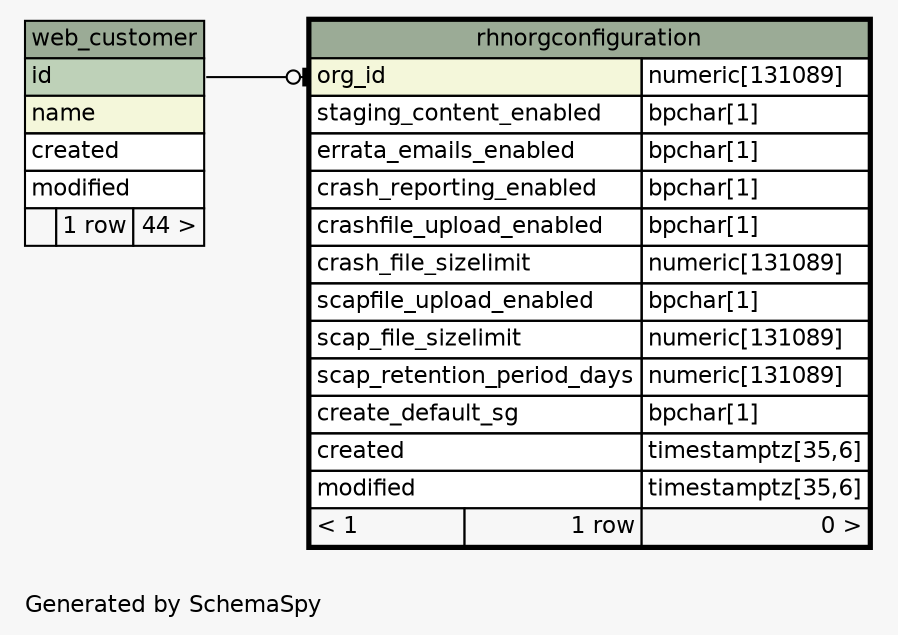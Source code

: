 // dot 2.26.0 on Linux 2.6.32-504.el6.x86_64
// SchemaSpy rev 590
digraph "oneDegreeRelationshipsDiagram" {
  graph [
    rankdir="RL"
    bgcolor="#f7f7f7"
    label="\nGenerated by SchemaSpy"
    labeljust="l"
    nodesep="0.18"
    ranksep="0.46"
    fontname="Helvetica"
    fontsize="11"
  ];
  node [
    fontname="Helvetica"
    fontsize="11"
    shape="plaintext"
  ];
  edge [
    arrowsize="0.8"
  ];
  "rhnorgconfiguration":"org_id":w -> "web_customer":"id":e [arrowhead=none dir=back arrowtail=teeodot];
  "rhnorgconfiguration" [
    label=<
    <TABLE BORDER="2" CELLBORDER="1" CELLSPACING="0" BGCOLOR="#ffffff">
      <TR><TD COLSPAN="3" BGCOLOR="#9bab96" ALIGN="CENTER">rhnorgconfiguration</TD></TR>
      <TR><TD PORT="org_id" COLSPAN="2" BGCOLOR="#f4f7da" ALIGN="LEFT">org_id</TD><TD PORT="org_id.type" ALIGN="LEFT">numeric[131089]</TD></TR>
      <TR><TD PORT="staging_content_enabled" COLSPAN="2" ALIGN="LEFT">staging_content_enabled</TD><TD PORT="staging_content_enabled.type" ALIGN="LEFT">bpchar[1]</TD></TR>
      <TR><TD PORT="errata_emails_enabled" COLSPAN="2" ALIGN="LEFT">errata_emails_enabled</TD><TD PORT="errata_emails_enabled.type" ALIGN="LEFT">bpchar[1]</TD></TR>
      <TR><TD PORT="crash_reporting_enabled" COLSPAN="2" ALIGN="LEFT">crash_reporting_enabled</TD><TD PORT="crash_reporting_enabled.type" ALIGN="LEFT">bpchar[1]</TD></TR>
      <TR><TD PORT="crashfile_upload_enabled" COLSPAN="2" ALIGN="LEFT">crashfile_upload_enabled</TD><TD PORT="crashfile_upload_enabled.type" ALIGN="LEFT">bpchar[1]</TD></TR>
      <TR><TD PORT="crash_file_sizelimit" COLSPAN="2" ALIGN="LEFT">crash_file_sizelimit</TD><TD PORT="crash_file_sizelimit.type" ALIGN="LEFT">numeric[131089]</TD></TR>
      <TR><TD PORT="scapfile_upload_enabled" COLSPAN="2" ALIGN="LEFT">scapfile_upload_enabled</TD><TD PORT="scapfile_upload_enabled.type" ALIGN="LEFT">bpchar[1]</TD></TR>
      <TR><TD PORT="scap_file_sizelimit" COLSPAN="2" ALIGN="LEFT">scap_file_sizelimit</TD><TD PORT="scap_file_sizelimit.type" ALIGN="LEFT">numeric[131089]</TD></TR>
      <TR><TD PORT="scap_retention_period_days" COLSPAN="2" ALIGN="LEFT">scap_retention_period_days</TD><TD PORT="scap_retention_period_days.type" ALIGN="LEFT">numeric[131089]</TD></TR>
      <TR><TD PORT="create_default_sg" COLSPAN="2" ALIGN="LEFT">create_default_sg</TD><TD PORT="create_default_sg.type" ALIGN="LEFT">bpchar[1]</TD></TR>
      <TR><TD PORT="created" COLSPAN="2" ALIGN="LEFT">created</TD><TD PORT="created.type" ALIGN="LEFT">timestamptz[35,6]</TD></TR>
      <TR><TD PORT="modified" COLSPAN="2" ALIGN="LEFT">modified</TD><TD PORT="modified.type" ALIGN="LEFT">timestamptz[35,6]</TD></TR>
      <TR><TD ALIGN="LEFT" BGCOLOR="#f7f7f7">&lt; 1</TD><TD ALIGN="RIGHT" BGCOLOR="#f7f7f7">1 row</TD><TD ALIGN="RIGHT" BGCOLOR="#f7f7f7">0 &gt;</TD></TR>
    </TABLE>>
    URL="rhnorgconfiguration.html"
    tooltip="rhnorgconfiguration"
  ];
  "web_customer" [
    label=<
    <TABLE BORDER="0" CELLBORDER="1" CELLSPACING="0" BGCOLOR="#ffffff">
      <TR><TD COLSPAN="3" BGCOLOR="#9bab96" ALIGN="CENTER">web_customer</TD></TR>
      <TR><TD PORT="id" COLSPAN="3" BGCOLOR="#bed1b8" ALIGN="LEFT">id</TD></TR>
      <TR><TD PORT="name" COLSPAN="3" BGCOLOR="#f4f7da" ALIGN="LEFT">name</TD></TR>
      <TR><TD PORT="created" COLSPAN="3" ALIGN="LEFT">created</TD></TR>
      <TR><TD PORT="modified" COLSPAN="3" ALIGN="LEFT">modified</TD></TR>
      <TR><TD ALIGN="LEFT" BGCOLOR="#f7f7f7">  </TD><TD ALIGN="RIGHT" BGCOLOR="#f7f7f7">1 row</TD><TD ALIGN="RIGHT" BGCOLOR="#f7f7f7">44 &gt;</TD></TR>
    </TABLE>>
    URL="web_customer.html"
    tooltip="web_customer"
  ];
}
